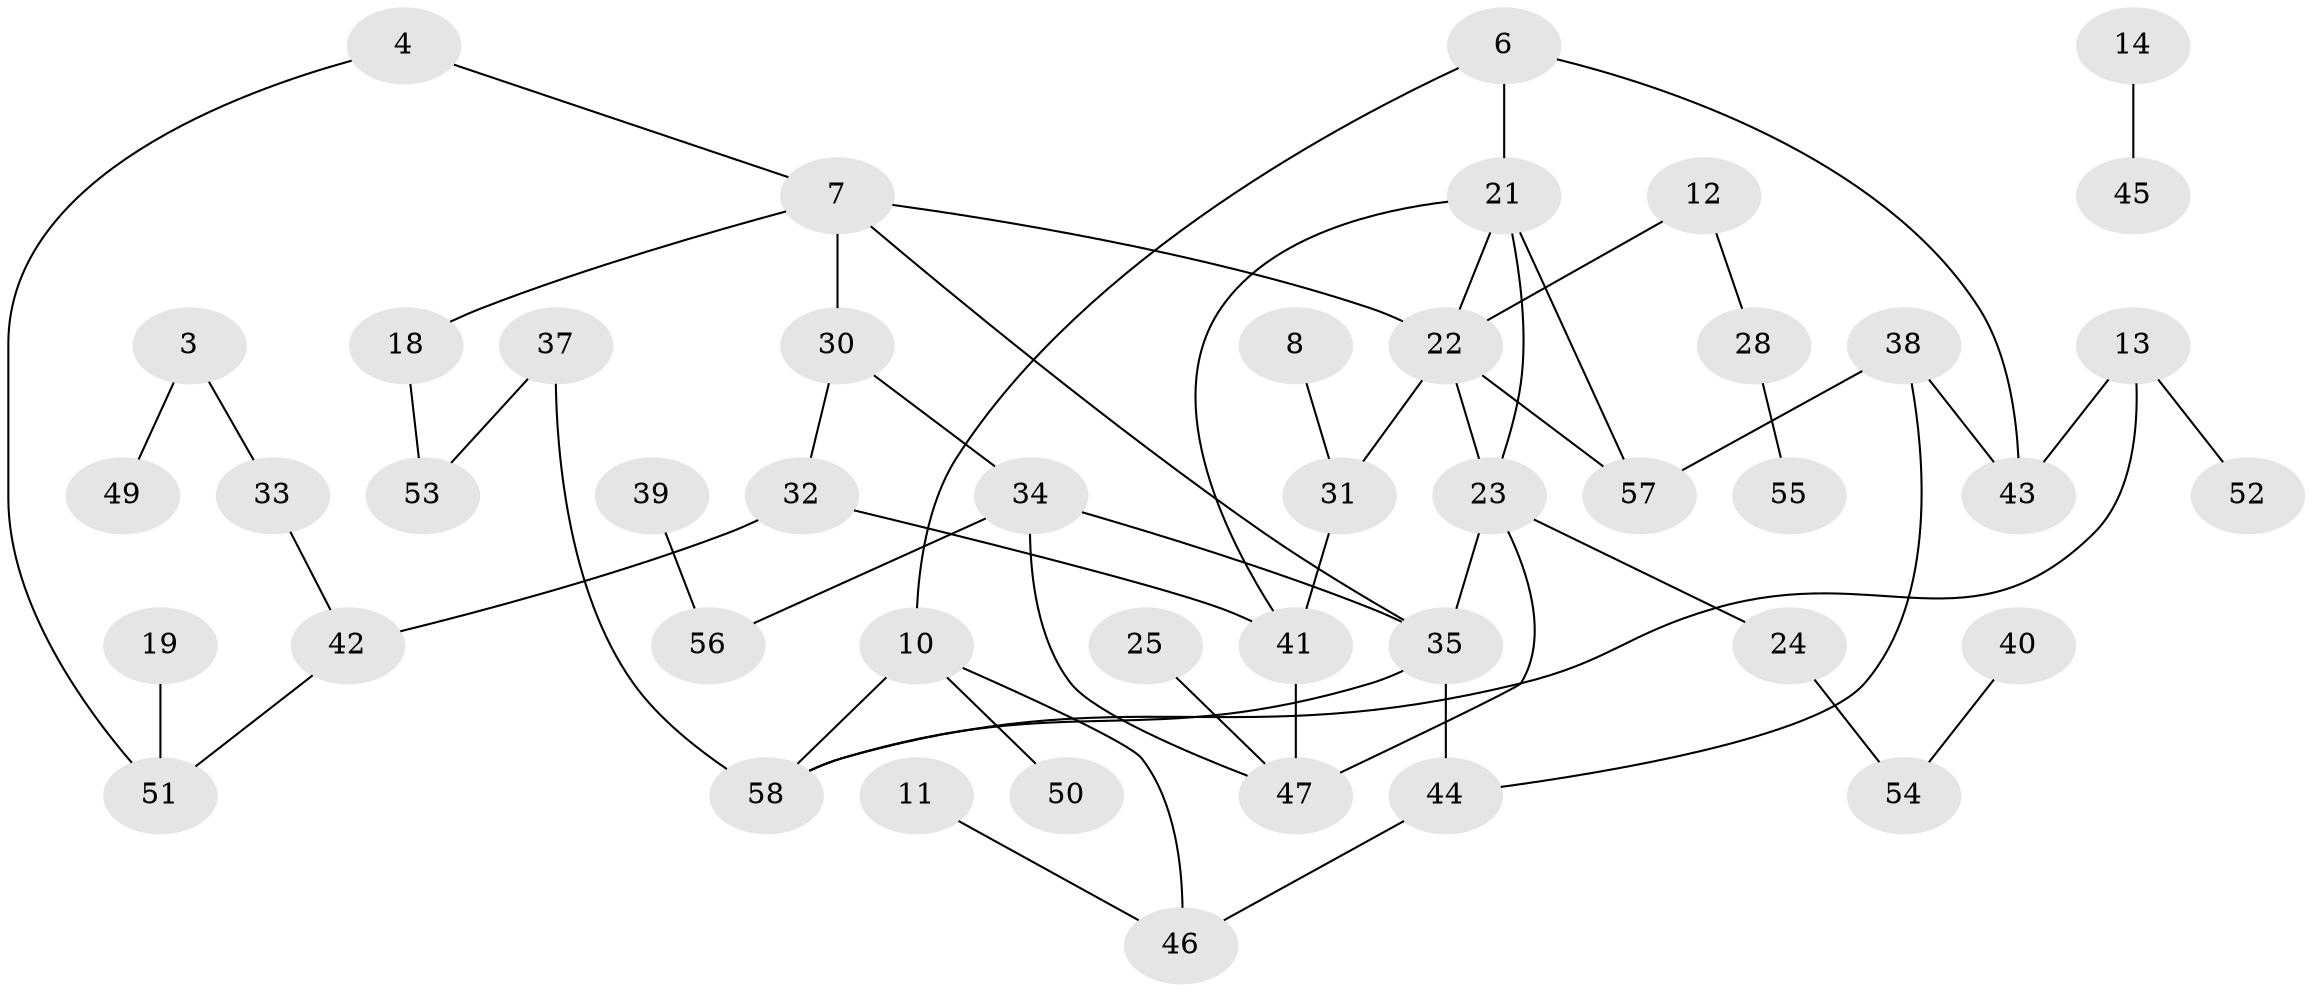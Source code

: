 // original degree distribution, {1: 0.24390243902439024, 0: 0.15853658536585366, 2: 0.24390243902439024, 4: 0.0975609756097561, 3: 0.1951219512195122, 5: 0.04878048780487805, 6: 0.012195121951219513}
// Generated by graph-tools (version 1.1) at 2025/35/03/04/25 23:35:49]
// undirected, 45 vertices, 58 edges
graph export_dot {
  node [color=gray90,style=filled];
  3;
  4;
  6;
  7;
  8;
  10;
  11;
  12;
  13;
  14;
  18;
  19;
  21;
  22;
  23;
  24;
  25;
  28;
  30;
  31;
  32;
  33;
  34;
  35;
  37;
  38;
  39;
  40;
  41;
  42;
  43;
  44;
  45;
  46;
  47;
  49;
  50;
  51;
  52;
  53;
  54;
  55;
  56;
  57;
  58;
  3 -- 33 [weight=1.0];
  3 -- 49 [weight=1.0];
  4 -- 7 [weight=1.0];
  4 -- 51 [weight=1.0];
  6 -- 10 [weight=1.0];
  6 -- 21 [weight=1.0];
  6 -- 43 [weight=1.0];
  7 -- 18 [weight=1.0];
  7 -- 22 [weight=1.0];
  7 -- 30 [weight=1.0];
  7 -- 35 [weight=1.0];
  8 -- 31 [weight=1.0];
  10 -- 46 [weight=1.0];
  10 -- 50 [weight=1.0];
  10 -- 58 [weight=1.0];
  11 -- 46 [weight=1.0];
  12 -- 22 [weight=1.0];
  12 -- 28 [weight=1.0];
  13 -- 43 [weight=1.0];
  13 -- 52 [weight=1.0];
  13 -- 58 [weight=1.0];
  14 -- 45 [weight=1.0];
  18 -- 53 [weight=1.0];
  19 -- 51 [weight=1.0];
  21 -- 22 [weight=1.0];
  21 -- 23 [weight=1.0];
  21 -- 41 [weight=1.0];
  21 -- 57 [weight=1.0];
  22 -- 23 [weight=1.0];
  22 -- 31 [weight=1.0];
  22 -- 57 [weight=1.0];
  23 -- 24 [weight=1.0];
  23 -- 35 [weight=1.0];
  23 -- 47 [weight=1.0];
  24 -- 54 [weight=1.0];
  25 -- 47 [weight=1.0];
  28 -- 55 [weight=1.0];
  30 -- 32 [weight=1.0];
  30 -- 34 [weight=1.0];
  31 -- 41 [weight=1.0];
  32 -- 41 [weight=1.0];
  32 -- 42 [weight=2.0];
  33 -- 42 [weight=1.0];
  34 -- 35 [weight=1.0];
  34 -- 47 [weight=1.0];
  34 -- 56 [weight=1.0];
  35 -- 44 [weight=1.0];
  35 -- 58 [weight=1.0];
  37 -- 53 [weight=1.0];
  37 -- 58 [weight=1.0];
  38 -- 43 [weight=1.0];
  38 -- 44 [weight=1.0];
  38 -- 57 [weight=1.0];
  39 -- 56 [weight=1.0];
  40 -- 54 [weight=1.0];
  41 -- 47 [weight=1.0];
  42 -- 51 [weight=1.0];
  44 -- 46 [weight=1.0];
}
